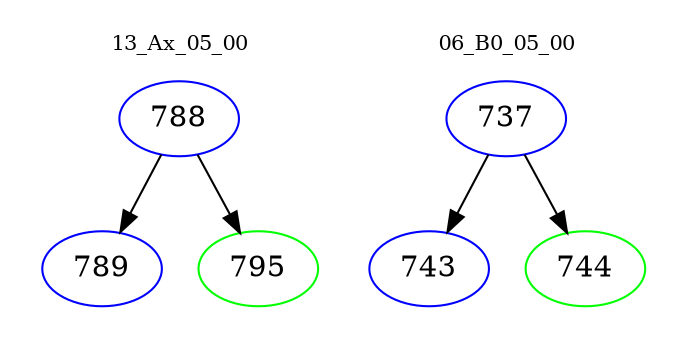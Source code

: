 digraph{
subgraph cluster_0 {
color = white
label = "13_Ax_05_00";
fontsize=10;
T0_788 [label="788", color="blue"]
T0_788 -> T0_789 [color="black"]
T0_789 [label="789", color="blue"]
T0_788 -> T0_795 [color="black"]
T0_795 [label="795", color="green"]
}
subgraph cluster_1 {
color = white
label = "06_B0_05_00";
fontsize=10;
T1_737 [label="737", color="blue"]
T1_737 -> T1_743 [color="black"]
T1_743 [label="743", color="blue"]
T1_737 -> T1_744 [color="black"]
T1_744 [label="744", color="green"]
}
}
